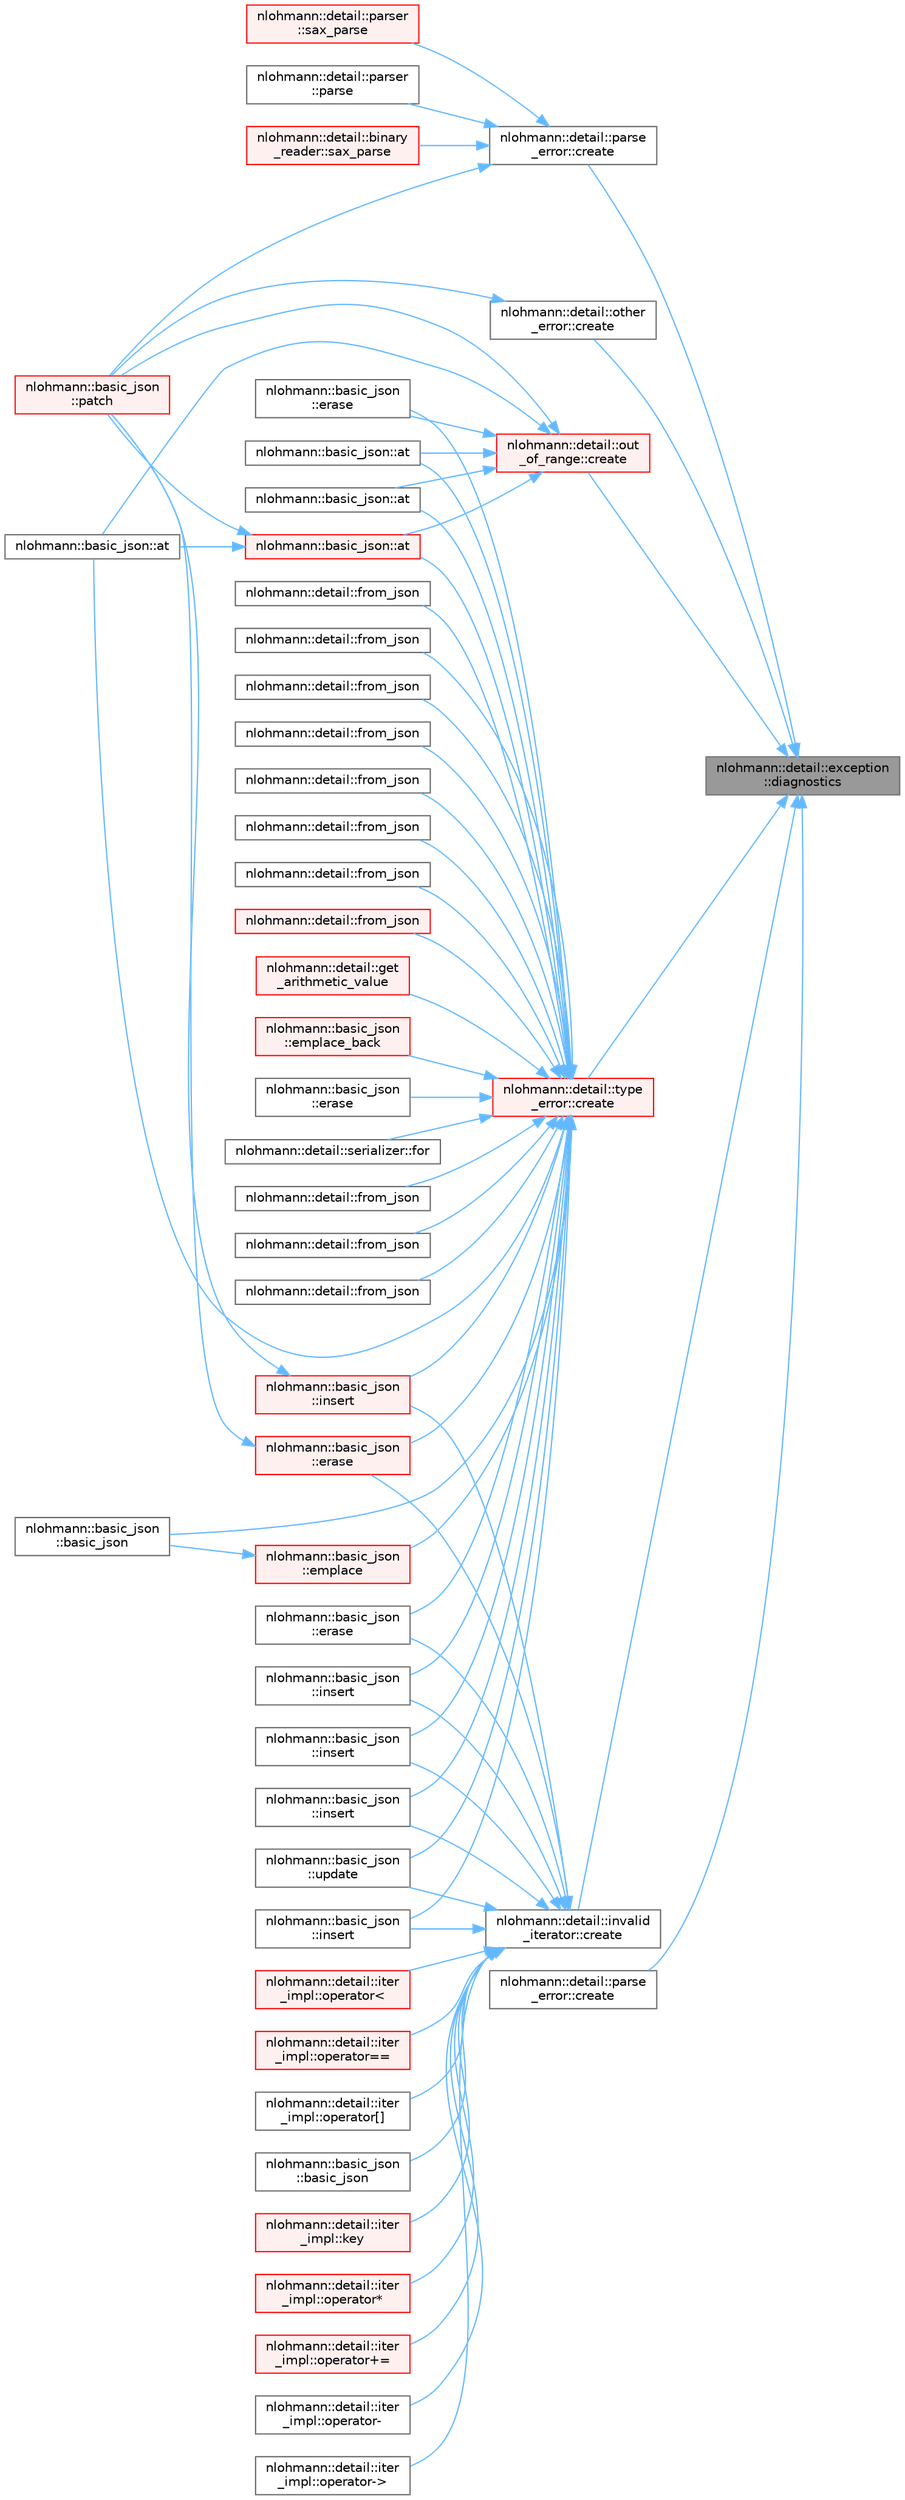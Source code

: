 digraph "nlohmann::detail::exception::diagnostics"
{
 // LATEX_PDF_SIZE
  bgcolor="transparent";
  edge [fontname=Helvetica,fontsize=10,labelfontname=Helvetica,labelfontsize=10];
  node [fontname=Helvetica,fontsize=10,shape=box,height=0.2,width=0.4];
  rankdir="RL";
  Node1 [id="Node000001",label="nlohmann::detail::exception\l::diagnostics",height=0.2,width=0.4,color="gray40", fillcolor="grey60", style="filled", fontcolor="black",tooltip=" "];
  Node1 -> Node2 [id="edge1_Node000001_Node000002",dir="back",color="steelblue1",style="solid",tooltip=" "];
  Node2 [id="Node000002",label="nlohmann::detail::parse\l_error::create",height=0.2,width=0.4,color="grey40", fillcolor="white", style="filled",URL="$classnlohmann_1_1detail_1_1parse__error.html#ae77bd584cb9101140790219af7fec1ce",tooltip="create a parse error exception"];
  Node2 -> Node3 [id="edge2_Node000002_Node000003",dir="back",color="steelblue1",style="solid",tooltip=" "];
  Node3 [id="Node000003",label="nlohmann::detail::parser\l::parse",height=0.2,width=0.4,color="grey40", fillcolor="white", style="filled",URL="$classnlohmann_1_1detail_1_1parser.html#a75fb9145ea85f1ad9cc14f61981e1111",tooltip="public parser interface"];
  Node2 -> Node4 [id="edge3_Node000002_Node000004",dir="back",color="steelblue1",style="solid",tooltip=" "];
  Node4 [id="Node000004",label="nlohmann::basic_json\l::patch",height=0.2,width=0.4,color="red", fillcolor="#FFF0F0", style="filled",URL="$classnlohmann_1_1basic__json.html#adcc786998f220a5b3083ee8a37c4553e",tooltip="applies a JSON patch"];
  Node2 -> Node8 [id="edge4_Node000002_Node000008",dir="back",color="steelblue1",style="solid",tooltip=" "];
  Node8 [id="Node000008",label="nlohmann::detail::binary\l_reader::sax_parse",height=0.2,width=0.4,color="red", fillcolor="#FFF0F0", style="filled",URL="$classnlohmann_1_1detail_1_1binary__reader.html#ab4afd9ee276bbb15a0f898061aad94dd",tooltip=" "];
  Node2 -> Node75 [id="edge5_Node000002_Node000075",dir="back",color="steelblue1",style="solid",tooltip=" "];
  Node75 [id="Node000075",label="nlohmann::detail::parser\l::sax_parse",height=0.2,width=0.4,color="red", fillcolor="#FFF0F0", style="filled",URL="$classnlohmann_1_1detail_1_1parser.html#a073b8313a5194aac3a7d5da0d935788c",tooltip=" "];
  Node1 -> Node77 [id="edge6_Node000001_Node000077",dir="back",color="steelblue1",style="solid",tooltip=" "];
  Node77 [id="Node000077",label="nlohmann::detail::invalid\l_iterator::create",height=0.2,width=0.4,color="grey40", fillcolor="white", style="filled",URL="$classnlohmann_1_1detail_1_1invalid__iterator.html#a34104b98ab00564e564176b4d2ba7c3c",tooltip=" "];
  Node77 -> Node78 [id="edge7_Node000077_Node000078",dir="back",color="steelblue1",style="solid",tooltip=" "];
  Node78 [id="Node000078",label="nlohmann::basic_json\l::basic_json",height=0.2,width=0.4,color="grey40", fillcolor="white", style="filled",URL="$classnlohmann_1_1basic__json.html#a23e540f473d32f1cf5d3243ea3ad495e",tooltip="construct a JSON container given an iterator range"];
  Node77 -> Node79 [id="edge8_Node000077_Node000079",dir="back",color="steelblue1",style="solid",tooltip=" "];
  Node79 [id="Node000079",label="nlohmann::basic_json\l::erase",height=0.2,width=0.4,color="grey40", fillcolor="white", style="filled",URL="$classnlohmann_1_1basic__json.html#a8ac83750e267e37d5d47591eb44cce42",tooltip="remove elements given an iterator range"];
  Node77 -> Node80 [id="edge9_Node000077_Node000080",dir="back",color="steelblue1",style="solid",tooltip=" "];
  Node80 [id="Node000080",label="nlohmann::basic_json\l::erase",height=0.2,width=0.4,color="red", fillcolor="#FFF0F0", style="filled",URL="$classnlohmann_1_1basic__json.html#a494632b69bbe1d0153d3bedad0901b8e",tooltip="remove element given an iterator"];
  Node80 -> Node4 [id="edge10_Node000080_Node000004",dir="back",color="steelblue1",style="solid",tooltip=" "];
  Node77 -> Node90 [id="edge11_Node000077_Node000090",dir="back",color="steelblue1",style="solid",tooltip=" "];
  Node90 [id="Node000090",label="nlohmann::basic_json\l::insert",height=0.2,width=0.4,color="grey40", fillcolor="white", style="filled",URL="$classnlohmann_1_1basic__json.html#a0181d03c6314bedcbad2e92d3676223c",tooltip="inserts range of elements into object"];
  Node77 -> Node91 [id="edge12_Node000077_Node000091",dir="back",color="steelblue1",style="solid",tooltip=" "];
  Node91 [id="Node000091",label="nlohmann::basic_json\l::insert",height=0.2,width=0.4,color="red", fillcolor="#FFF0F0", style="filled",URL="$classnlohmann_1_1basic__json.html#aeb86e8478e20d95970a8b61ff01dce3b",tooltip="inserts element into array"];
  Node91 -> Node4 [id="edge13_Node000091_Node000004",dir="back",color="steelblue1",style="solid",tooltip=" "];
  Node77 -> Node97 [id="edge14_Node000077_Node000097",dir="back",color="steelblue1",style="solid",tooltip=" "];
  Node97 [id="Node000097",label="nlohmann::basic_json\l::insert",height=0.2,width=0.4,color="grey40", fillcolor="white", style="filled",URL="$classnlohmann_1_1basic__json.html#a8137d5471edcd71606e42155ed9c23e2",tooltip="inserts range of elements into array"];
  Node77 -> Node98 [id="edge15_Node000077_Node000098",dir="back",color="steelblue1",style="solid",tooltip=" "];
  Node98 [id="Node000098",label="nlohmann::basic_json\l::insert",height=0.2,width=0.4,color="grey40", fillcolor="white", style="filled",URL="$classnlohmann_1_1basic__json.html#a856b8764efd21dac4205a00fec82e09a",tooltip="inserts elements from initializer list into array"];
  Node77 -> Node99 [id="edge16_Node000077_Node000099",dir="back",color="steelblue1",style="solid",tooltip=" "];
  Node99 [id="Node000099",label="nlohmann::basic_json\l::insert",height=0.2,width=0.4,color="grey40", fillcolor="white", style="filled",URL="$classnlohmann_1_1basic__json.html#a71e197e6cc78c3960011f68a75f8ef22",tooltip="inserts copies of element into array"];
  Node77 -> Node100 [id="edge17_Node000077_Node000100",dir="back",color="steelblue1",style="solid",tooltip=" "];
  Node100 [id="Node000100",label="nlohmann::detail::iter\l_impl::key",height=0.2,width=0.4,color="red", fillcolor="#FFF0F0", style="filled",URL="$classnlohmann_1_1detail_1_1iter__impl.html#a9aa08ccaf6e80f7bd9513c0d054efb64",tooltip="return the key of an object iterator"];
  Node77 -> Node102 [id="edge18_Node000077_Node000102",dir="back",color="steelblue1",style="solid",tooltip=" "];
  Node102 [id="Node000102",label="nlohmann::detail::iter\l_impl::operator*",height=0.2,width=0.4,color="red", fillcolor="#FFF0F0", style="filled",URL="$classnlohmann_1_1detail_1_1iter__impl.html#a5ca57856d9bba54a5fc51cee891de827",tooltip="return a reference to the value pointed to by the iterator"];
  Node77 -> Node104 [id="edge19_Node000077_Node000104",dir="back",color="steelblue1",style="solid",tooltip=" "];
  Node104 [id="Node000104",label="nlohmann::detail::iter\l_impl::operator+=",height=0.2,width=0.4,color="red", fillcolor="#FFF0F0", style="filled",URL="$classnlohmann_1_1detail_1_1iter__impl.html#ae576098902fa32c109d9d036d30e0cd7",tooltip="add to iterator"];
  Node77 -> Node106 [id="edge20_Node000077_Node000106",dir="back",color="steelblue1",style="solid",tooltip=" "];
  Node106 [id="Node000106",label="nlohmann::detail::iter\l_impl::operator-",height=0.2,width=0.4,color="grey40", fillcolor="white", style="filled",URL="$classnlohmann_1_1detail_1_1iter__impl.html#a49bf3e708a9c1c88c415011735962d06",tooltip="return difference"];
  Node77 -> Node107 [id="edge21_Node000077_Node000107",dir="back",color="steelblue1",style="solid",tooltip=" "];
  Node107 [id="Node000107",label="nlohmann::detail::iter\l_impl::operator-\>",height=0.2,width=0.4,color="grey40", fillcolor="white", style="filled",URL="$classnlohmann_1_1detail_1_1iter__impl.html#a6da3d2b34528aff328f3dcb513076dec",tooltip="dereference the iterator"];
  Node77 -> Node108 [id="edge22_Node000077_Node000108",dir="back",color="steelblue1",style="solid",tooltip=" "];
  Node108 [id="Node000108",label="nlohmann::detail::iter\l_impl::operator\<",height=0.2,width=0.4,color="red", fillcolor="#FFF0F0", style="filled",URL="$classnlohmann_1_1detail_1_1iter__impl.html#a0d14cd76203e00bdcef6a64a5d055cc7",tooltip="comparison: smaller"];
  Node77 -> Node110 [id="edge23_Node000077_Node000110",dir="back",color="steelblue1",style="solid",tooltip=" "];
  Node110 [id="Node000110",label="nlohmann::detail::iter\l_impl::operator==",height=0.2,width=0.4,color="red", fillcolor="#FFF0F0", style="filled",URL="$classnlohmann_1_1detail_1_1iter__impl.html#aaddab83c2b4023cb0f0fdbc757c54f65",tooltip="comparison: equal"];
  Node77 -> Node112 [id="edge24_Node000077_Node000112",dir="back",color="steelblue1",style="solid",tooltip=" "];
  Node112 [id="Node000112",label="nlohmann::detail::iter\l_impl::operator[]",height=0.2,width=0.4,color="grey40", fillcolor="white", style="filled",URL="$classnlohmann_1_1detail_1_1iter__impl.html#ac0b9276f1102ed4b9cd3f5f56287e3ce",tooltip="access to successor"];
  Node77 -> Node113 [id="edge25_Node000077_Node000113",dir="back",color="steelblue1",style="solid",tooltip=" "];
  Node113 [id="Node000113",label="nlohmann::basic_json\l::update",height=0.2,width=0.4,color="grey40", fillcolor="white", style="filled",URL="$classnlohmann_1_1basic__json.html#a4fd9b1d17f9636dec1a33344a09d2651",tooltip="updates a JSON object from another object, overwriting existing keys"];
  Node1 -> Node114 [id="edge26_Node000001_Node000114",dir="back",color="steelblue1",style="solid",tooltip=" "];
  Node114 [id="Node000114",label="nlohmann::detail::type\l_error::create",height=0.2,width=0.4,color="red", fillcolor="#FFF0F0", style="filled",URL="$classnlohmann_1_1detail_1_1type__error.html#a838a5e301cf97289c2d106b9ace1470f",tooltip=" "];
  Node114 -> Node115 [id="edge27_Node000114_Node000115",dir="back",color="steelblue1",style="solid",tooltip=" "];
  Node115 [id="Node000115",label="nlohmann::basic_json::at",height=0.2,width=0.4,color="grey40", fillcolor="white", style="filled",URL="$classnlohmann_1_1basic__json.html#a239e942da82f2597d0cf5ec806f5bc0d",tooltip="access specified object element with bounds checking"];
  Node114 -> Node116 [id="edge28_Node000114_Node000116",dir="back",color="steelblue1",style="solid",tooltip=" "];
  Node116 [id="Node000116",label="nlohmann::basic_json::at",height=0.2,width=0.4,color="grey40", fillcolor="white", style="filled",URL="$classnlohmann_1_1basic__json.html#a229964ee10c92ba89ae4fba786fe6b50",tooltip="access specified object element with bounds checking"];
  Node114 -> Node117 [id="edge29_Node000114_Node000117",dir="back",color="steelblue1",style="solid",tooltip=" "];
  Node117 [id="Node000117",label="nlohmann::basic_json::at",height=0.2,width=0.4,color="red", fillcolor="#FFF0F0", style="filled",URL="$classnlohmann_1_1basic__json.html#a52b18a5b7e68652c65b070900c438c6e",tooltip="access specified array element with bounds checking"];
  Node117 -> Node116 [id="edge30_Node000117_Node000116",dir="back",color="steelblue1",style="solid",tooltip=" "];
  Node117 -> Node4 [id="edge31_Node000117_Node000004",dir="back",color="steelblue1",style="solid",tooltip=" "];
  Node114 -> Node140 [id="edge32_Node000114_Node000140",dir="back",color="steelblue1",style="solid",tooltip=" "];
  Node140 [id="Node000140",label="nlohmann::basic_json::at",height=0.2,width=0.4,color="grey40", fillcolor="white", style="filled",URL="$classnlohmann_1_1basic__json.html#aeb18fe2b8a5dbff4ccf2848de854c3ac",tooltip="access specified array element with bounds checking"];
  Node114 -> Node141 [id="edge33_Node000114_Node000141",dir="back",color="steelblue1",style="solid",tooltip=" "];
  Node141 [id="Node000141",label="nlohmann::basic_json\l::basic_json",height=0.2,width=0.4,color="grey40", fillcolor="white", style="filled",URL="$classnlohmann_1_1basic__json.html#aeac617faf3448d6d2cb33a020be01d37",tooltip="create a container (array or object) from an initializer list"];
  Node114 -> Node142 [id="edge34_Node000114_Node000142",dir="back",color="steelblue1",style="solid",tooltip=" "];
  Node142 [id="Node000142",label="nlohmann::basic_json\l::emplace",height=0.2,width=0.4,color="red", fillcolor="#FFF0F0", style="filled",URL="$classnlohmann_1_1basic__json.html#af244c096197a233edba4c83200ae66ac",tooltip="add an object to an object if key does not exist"];
  Node142 -> Node141 [id="edge35_Node000142_Node000141",dir="back",color="steelblue1",style="solid",tooltip=" "];
  Node114 -> Node143 [id="edge36_Node000114_Node000143",dir="back",color="steelblue1",style="solid",tooltip=" "];
  Node143 [id="Node000143",label="nlohmann::basic_json\l::emplace_back",height=0.2,width=0.4,color="red", fillcolor="#FFF0F0", style="filled",URL="$classnlohmann_1_1basic__json.html#a15c0a5db4fb12d49433801bbe6436bfb",tooltip="add an object to an array"];
  Node114 -> Node144 [id="edge37_Node000114_Node000144",dir="back",color="steelblue1",style="solid",tooltip=" "];
  Node144 [id="Node000144",label="nlohmann::basic_json\l::erase",height=0.2,width=0.4,color="grey40", fillcolor="white", style="filled",URL="$classnlohmann_1_1basic__json.html#a221b943d3228488c14225e55f726cc26",tooltip="remove element from a JSON array given an index"];
  Node114 -> Node145 [id="edge38_Node000114_Node000145",dir="back",color="steelblue1",style="solid",tooltip=" "];
  Node145 [id="Node000145",label="nlohmann::basic_json\l::erase",height=0.2,width=0.4,color="grey40", fillcolor="white", style="filled",URL="$classnlohmann_1_1basic__json.html#af72b1c9d1502b02a49a0cb9db9f980ea",tooltip="remove element from a JSON object given a key"];
  Node114 -> Node79 [id="edge39_Node000114_Node000079",dir="back",color="steelblue1",style="solid",tooltip=" "];
  Node114 -> Node80 [id="edge40_Node000114_Node000080",dir="back",color="steelblue1",style="solid",tooltip=" "];
  Node114 -> Node146 [id="edge41_Node000114_Node000146",dir="back",color="steelblue1",style="solid",tooltip=" "];
  Node146 [id="Node000146",label="nlohmann::detail::serializer::for",height=0.2,width=0.4,color="grey40", fillcolor="white", style="filled",URL="$classnlohmann_1_1detail_1_1serializer.html#ab14b8ec1f8102aa4c7e3c349f317654e",tooltip=" "];
  Node114 -> Node147 [id="edge42_Node000114_Node000147",dir="back",color="steelblue1",style="solid",tooltip=" "];
  Node147 [id="Node000147",label="nlohmann::detail::from_json",height=0.2,width=0.4,color="grey40", fillcolor="white", style="filled",URL="$namespacenlohmann_1_1detail.html#a839b0ab50d2c9bce669068f56bc41202",tooltip=" "];
  Node114 -> Node148 [id="edge43_Node000114_Node000148",dir="back",color="steelblue1",style="solid",tooltip=" "];
  Node148 [id="Node000148",label="nlohmann::detail::from_json",height=0.2,width=0.4,color="grey40", fillcolor="white", style="filled",URL="$namespacenlohmann_1_1detail.html#a5b24896e5f5db6af06d939dde4b63fe1",tooltip=" "];
  Node114 -> Node149 [id="edge44_Node000114_Node000149",dir="back",color="steelblue1",style="solid",tooltip=" "];
  Node149 [id="Node000149",label="nlohmann::detail::from_json",height=0.2,width=0.4,color="grey40", fillcolor="white", style="filled",URL="$namespacenlohmann_1_1detail.html#a2932f2bc2943dac6d51669312f4fc0f5",tooltip=" "];
  Node114 -> Node150 [id="edge45_Node000114_Node000150",dir="back",color="steelblue1",style="solid",tooltip=" "];
  Node150 [id="Node000150",label="nlohmann::detail::from_json",height=0.2,width=0.4,color="grey40", fillcolor="white", style="filled",URL="$namespacenlohmann_1_1detail.html#a5cfb765aad92795abd7fda29d017272a",tooltip=" "];
  Node114 -> Node151 [id="edge46_Node000114_Node000151",dir="back",color="steelblue1",style="solid",tooltip=" "];
  Node151 [id="Node000151",label="nlohmann::detail::from_json",height=0.2,width=0.4,color="grey40", fillcolor="white", style="filled",URL="$namespacenlohmann_1_1detail.html#ae93147a54d2740228ef16a5e6210ca3e",tooltip=" "];
  Node114 -> Node152 [id="edge47_Node000114_Node000152",dir="back",color="steelblue1",style="solid",tooltip=" "];
  Node152 [id="Node000152",label="nlohmann::detail::from_json",height=0.2,width=0.4,color="grey40", fillcolor="white", style="filled",URL="$namespacenlohmann_1_1detail.html#aef5c8ea108f4d2b03fb4a635617510de",tooltip=" "];
  Node114 -> Node153 [id="edge48_Node000114_Node000153",dir="back",color="steelblue1",style="solid",tooltip=" "];
  Node153 [id="Node000153",label="nlohmann::detail::from_json",height=0.2,width=0.4,color="grey40", fillcolor="white", style="filled",URL="$namespacenlohmann_1_1detail.html#a3df497b1d3977f071b488ecac1401517",tooltip=" "];
  Node114 -> Node154 [id="edge49_Node000114_Node000154",dir="back",color="steelblue1",style="solid",tooltip=" "];
  Node154 [id="Node000154",label="nlohmann::detail::from_json",height=0.2,width=0.4,color="grey40", fillcolor="white", style="filled",URL="$namespacenlohmann_1_1detail.html#aeabc1adfeb8bcfbdf24c533380d1e773",tooltip=" "];
  Node114 -> Node155 [id="edge50_Node000114_Node000155",dir="back",color="steelblue1",style="solid",tooltip=" "];
  Node155 [id="Node000155",label="nlohmann::detail::from_json",height=0.2,width=0.4,color="grey40", fillcolor="white", style="filled",URL="$namespacenlohmann_1_1detail.html#a58117f225f43d03e3a0a4a6f3d77c9d9",tooltip=" "];
  Node114 -> Node156 [id="edge51_Node000114_Node000156",dir="back",color="steelblue1",style="solid",tooltip=" "];
  Node156 [id="Node000156",label="nlohmann::detail::from_json",height=0.2,width=0.4,color="grey40", fillcolor="white", style="filled",URL="$namespacenlohmann_1_1detail.html#ad74d89f77ada7a57eff38b43d4bf2335",tooltip=" "];
  Node114 -> Node157 [id="edge52_Node000114_Node000157",dir="back",color="steelblue1",style="solid",tooltip=" "];
  Node157 [id="Node000157",label="nlohmann::detail::from_json",height=0.2,width=0.4,color="red", fillcolor="#FFF0F0", style="filled",URL="$namespacenlohmann_1_1detail.html#a1f0395aad0fe853a4539288749d3a603",tooltip=" "];
  Node114 -> Node159 [id="edge53_Node000114_Node000159",dir="back",color="steelblue1",style="solid",tooltip=" "];
  Node159 [id="Node000159",label="nlohmann::detail::get\l_arithmetic_value",height=0.2,width=0.4,color="red", fillcolor="#FFF0F0", style="filled",URL="$namespacenlohmann_1_1detail.html#a85955b9c6dd31846e4b8e891f78614b6",tooltip=" "];
  Node114 -> Node90 [id="edge54_Node000114_Node000090",dir="back",color="steelblue1",style="solid",tooltip=" "];
  Node114 -> Node91 [id="edge55_Node000114_Node000091",dir="back",color="steelblue1",style="solid",tooltip=" "];
  Node114 -> Node97 [id="edge56_Node000114_Node000097",dir="back",color="steelblue1",style="solid",tooltip=" "];
  Node114 -> Node98 [id="edge57_Node000114_Node000098",dir="back",color="steelblue1",style="solid",tooltip=" "];
  Node114 -> Node99 [id="edge58_Node000114_Node000099",dir="back",color="steelblue1",style="solid",tooltip=" "];
  Node114 -> Node113 [id="edge59_Node000114_Node000113",dir="back",color="steelblue1",style="solid",tooltip=" "];
  Node1 -> Node200 [id="edge60_Node000001_Node000200",dir="back",color="steelblue1",style="solid",tooltip=" "];
  Node200 [id="Node000200",label="nlohmann::detail::out\l_of_range::create",height=0.2,width=0.4,color="red", fillcolor="#FFF0F0", style="filled",URL="$classnlohmann_1_1detail_1_1out__of__range.html#a238f1bda3b6c92b5970fbf9187ccd325",tooltip=" "];
  Node200 -> Node115 [id="edge61_Node000200_Node000115",dir="back",color="steelblue1",style="solid",tooltip=" "];
  Node200 -> Node116 [id="edge62_Node000200_Node000116",dir="back",color="steelblue1",style="solid",tooltip=" "];
  Node200 -> Node117 [id="edge63_Node000200_Node000117",dir="back",color="steelblue1",style="solid",tooltip=" "];
  Node200 -> Node140 [id="edge64_Node000200_Node000140",dir="back",color="steelblue1",style="solid",tooltip=" "];
  Node200 -> Node144 [id="edge65_Node000200_Node000144",dir="back",color="steelblue1",style="solid",tooltip=" "];
  Node200 -> Node4 [id="edge66_Node000200_Node000004",dir="back",color="steelblue1",style="solid",tooltip=" "];
  Node1 -> Node209 [id="edge67_Node000001_Node000209",dir="back",color="steelblue1",style="solid",tooltip=" "];
  Node209 [id="Node000209",label="nlohmann::detail::other\l_error::create",height=0.2,width=0.4,color="grey40", fillcolor="white", style="filled",URL="$classnlohmann_1_1detail_1_1other__error.html#a3a25fa67a0ec36b5d36cbc4424eb901d",tooltip=" "];
  Node209 -> Node4 [id="edge68_Node000209_Node000004",dir="back",color="steelblue1",style="solid",tooltip=" "];
  Node1 -> Node210 [id="edge69_Node000001_Node000210",dir="back",color="steelblue1",style="solid",tooltip=" "];
  Node210 [id="Node000210",label="nlohmann::detail::parse\l_error::create",height=0.2,width=0.4,color="grey40", fillcolor="white", style="filled",URL="$classnlohmann_1_1detail_1_1parse__error.html#a90fbaaeeb00838e65b8d04885017ef0c",tooltip=" "];
}
